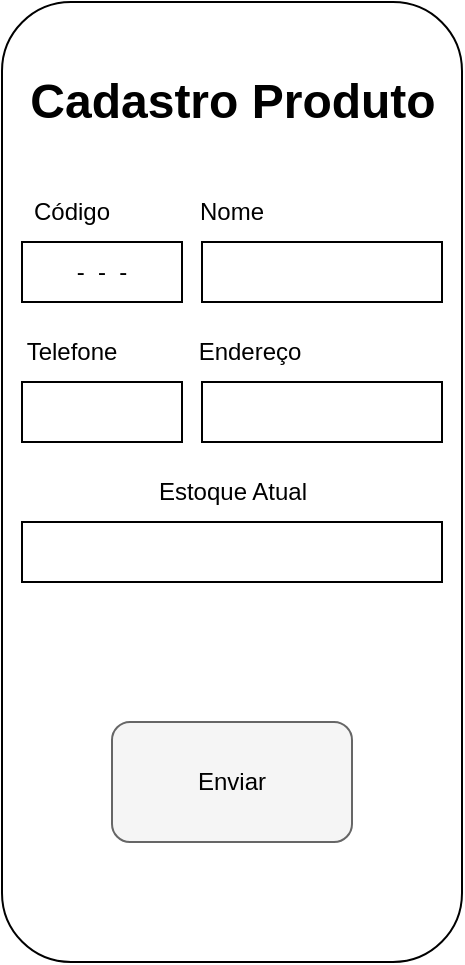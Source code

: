 <mxfile version="24.4.9" type="github">
  <diagram name="Página-1" id="5nkt9LxrWkX13Ef2fVp7">
    <mxGraphModel dx="1434" dy="772" grid="1" gridSize="10" guides="1" tooltips="1" connect="1" arrows="1" fold="1" page="1" pageScale="1" pageWidth="827" pageHeight="1169" math="0" shadow="0">
      <root>
        <mxCell id="0" />
        <mxCell id="1" parent="0" />
        <mxCell id="38JW1Dz_Af8eP8URBVJ--1" value="" style="rounded=1;whiteSpace=wrap;html=1;" vertex="1" parent="1">
          <mxGeometry x="260" y="120" width="230" height="480" as="geometry" />
        </mxCell>
        <mxCell id="38JW1Dz_Af8eP8URBVJ--3" value="Cadastro Produto" style="text;strokeColor=none;fillColor=none;html=1;fontSize=24;fontStyle=1;verticalAlign=middle;align=center;" vertex="1" parent="1">
          <mxGeometry x="325" y="150" width="100" height="40" as="geometry" />
        </mxCell>
        <mxCell id="38JW1Dz_Af8eP8URBVJ--9" value="Código" style="text;html=1;align=center;verticalAlign=middle;whiteSpace=wrap;rounded=0;" vertex="1" parent="1">
          <mxGeometry x="265" y="210" width="60" height="30" as="geometry" />
        </mxCell>
        <mxCell id="38JW1Dz_Af8eP8URBVJ--10" value="-&amp;nbsp; -&amp;nbsp; -" style="rounded=0;whiteSpace=wrap;html=1;" vertex="1" parent="1">
          <mxGeometry x="270" y="240" width="80" height="30" as="geometry" />
        </mxCell>
        <mxCell id="38JW1Dz_Af8eP8URBVJ--11" value="Nome" style="text;html=1;align=center;verticalAlign=middle;whiteSpace=wrap;rounded=0;" vertex="1" parent="1">
          <mxGeometry x="345" y="210" width="60" height="30" as="geometry" />
        </mxCell>
        <mxCell id="38JW1Dz_Af8eP8URBVJ--13" value="" style="rounded=0;whiteSpace=wrap;html=1;" vertex="1" parent="1">
          <mxGeometry x="360" y="240" width="120" height="30" as="geometry" />
        </mxCell>
        <mxCell id="38JW1Dz_Af8eP8URBVJ--14" value="Telefone" style="text;html=1;align=center;verticalAlign=middle;whiteSpace=wrap;rounded=0;" vertex="1" parent="1">
          <mxGeometry x="265" y="280" width="60" height="30" as="geometry" />
        </mxCell>
        <mxCell id="38JW1Dz_Af8eP8URBVJ--15" value="" style="rounded=0;whiteSpace=wrap;html=1;" vertex="1" parent="1">
          <mxGeometry x="270" y="310" width="80" height="30" as="geometry" />
        </mxCell>
        <mxCell id="38JW1Dz_Af8eP8URBVJ--16" value="" style="rounded=0;whiteSpace=wrap;html=1;" vertex="1" parent="1">
          <mxGeometry x="360" y="310" width="120" height="30" as="geometry" />
        </mxCell>
        <mxCell id="38JW1Dz_Af8eP8URBVJ--17" value="Endereço" style="text;html=1;align=center;verticalAlign=middle;whiteSpace=wrap;rounded=0;" vertex="1" parent="1">
          <mxGeometry x="354" y="280" width="60" height="30" as="geometry" />
        </mxCell>
        <mxCell id="38JW1Dz_Af8eP8URBVJ--18" value="" style="rounded=0;whiteSpace=wrap;html=1;" vertex="1" parent="1">
          <mxGeometry x="270" y="380" width="210" height="30" as="geometry" />
        </mxCell>
        <mxCell id="38JW1Dz_Af8eP8URBVJ--19" value="Estoque Atual" style="text;html=1;align=center;verticalAlign=middle;whiteSpace=wrap;rounded=0;" vertex="1" parent="1">
          <mxGeometry x="327.5" y="350" width="95" height="30" as="geometry" />
        </mxCell>
        <mxCell id="38JW1Dz_Af8eP8URBVJ--20" value="" style="rounded=1;whiteSpace=wrap;html=1;fillColor=#f5f5f5;strokeColor=#666666;fontColor=#333333;" vertex="1" parent="1">
          <mxGeometry x="315" y="480" width="120" height="60" as="geometry" />
        </mxCell>
        <mxCell id="38JW1Dz_Af8eP8URBVJ--22" value="Enviar" style="text;html=1;align=center;verticalAlign=middle;whiteSpace=wrap;rounded=0;" vertex="1" parent="1">
          <mxGeometry x="345" y="495" width="60" height="30" as="geometry" />
        </mxCell>
      </root>
    </mxGraphModel>
  </diagram>
</mxfile>
